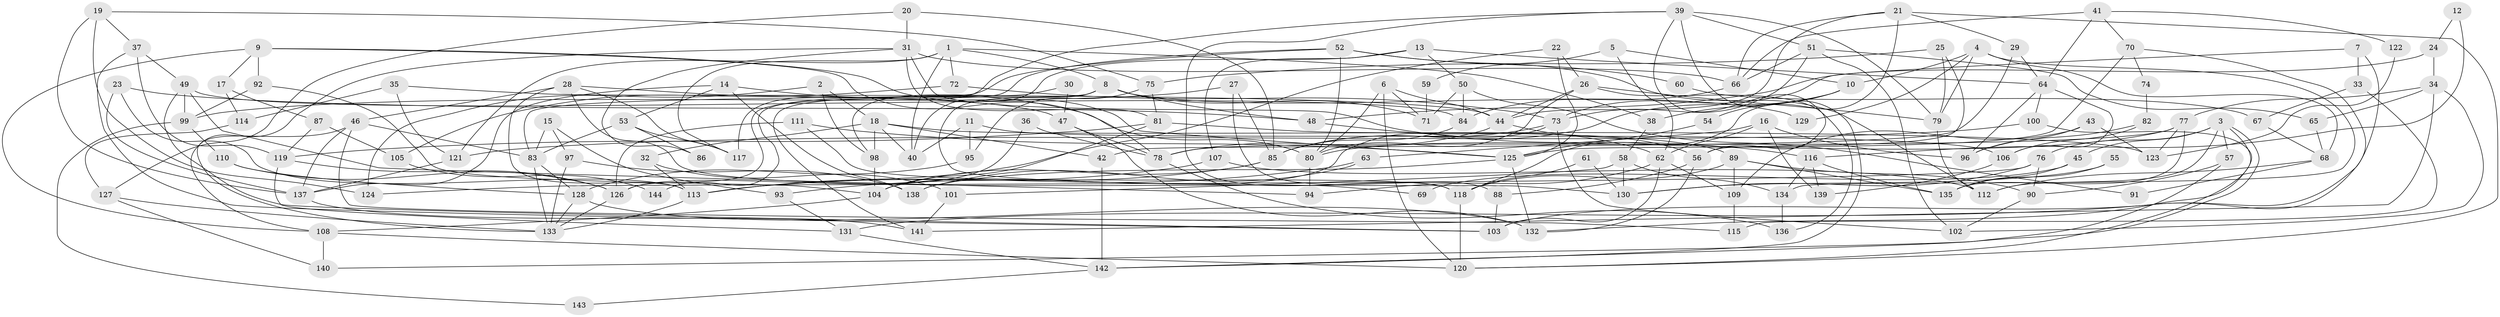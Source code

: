 // coarse degree distribution, {8: 0.09278350515463918, 6: 0.14432989690721648, 9: 0.07216494845360824, 3: 0.25773195876288657, 4: 0.12371134020618557, 5: 0.09278350515463918, 2: 0.12371134020618557, 7: 0.09278350515463918}
// Generated by graph-tools (version 1.1) at 2025/41/03/06/25 10:41:52]
// undirected, 144 vertices, 288 edges
graph export_dot {
graph [start="1"]
  node [color=gray90,style=filled];
  1;
  2;
  3;
  4;
  5;
  6;
  7;
  8;
  9;
  10;
  11;
  12;
  13;
  14;
  15;
  16;
  17;
  18;
  19;
  20;
  21;
  22;
  23;
  24;
  25;
  26;
  27;
  28;
  29;
  30;
  31;
  32;
  33;
  34;
  35;
  36;
  37;
  38;
  39;
  40;
  41;
  42;
  43;
  44;
  45;
  46;
  47;
  48;
  49;
  50;
  51;
  52;
  53;
  54;
  55;
  56;
  57;
  58;
  59;
  60;
  61;
  62;
  63;
  64;
  65;
  66;
  67;
  68;
  69;
  70;
  71;
  72;
  73;
  74;
  75;
  76;
  77;
  78;
  79;
  80;
  81;
  82;
  83;
  84;
  85;
  86;
  87;
  88;
  89;
  90;
  91;
  92;
  93;
  94;
  95;
  96;
  97;
  98;
  99;
  100;
  101;
  102;
  103;
  104;
  105;
  106;
  107;
  108;
  109;
  110;
  111;
  112;
  113;
  114;
  115;
  116;
  117;
  118;
  119;
  120;
  121;
  122;
  123;
  124;
  125;
  126;
  127;
  128;
  129;
  130;
  131;
  132;
  133;
  134;
  135;
  136;
  137;
  138;
  139;
  140;
  141;
  142;
  143;
  144;
  1 -- 38;
  1 -- 8;
  1 -- 40;
  1 -- 72;
  1 -- 117;
  1 -- 121;
  2 -- 98;
  2 -- 124;
  2 -- 18;
  3 -- 140;
  3 -- 132;
  3 -- 45;
  3 -- 57;
  3 -- 76;
  3 -- 112;
  4 -- 79;
  4 -- 134;
  4 -- 10;
  4 -- 68;
  4 -- 129;
  5 -- 10;
  5 -- 62;
  5 -- 59;
  6 -- 120;
  6 -- 80;
  6 -- 44;
  6 -- 71;
  7 -- 73;
  7 -- 131;
  7 -- 33;
  8 -- 71;
  8 -- 141;
  8 -- 48;
  8 -- 129;
  8 -- 130;
  8 -- 144;
  9 -- 78;
  9 -- 92;
  9 -- 17;
  9 -- 108;
  9 -- 125;
  10 -- 85;
  10 -- 38;
  10 -- 54;
  11 -- 95;
  11 -- 40;
  11 -- 106;
  12 -- 24;
  12 -- 116;
  13 -- 107;
  13 -- 40;
  13 -- 50;
  13 -- 64;
  14 -- 80;
  14 -- 53;
  14 -- 137;
  14 -- 138;
  15 -- 83;
  15 -- 97;
  15 -- 93;
  16 -- 63;
  16 -- 62;
  16 -- 96;
  16 -- 139;
  17 -- 114;
  17 -- 87;
  18 -- 42;
  18 -- 32;
  18 -- 40;
  18 -- 98;
  18 -- 123;
  19 -- 75;
  19 -- 37;
  19 -- 124;
  19 -- 137;
  20 -- 85;
  20 -- 31;
  20 -- 127;
  21 -- 44;
  21 -- 118;
  21 -- 29;
  21 -- 66;
  21 -- 120;
  22 -- 125;
  22 -- 26;
  22 -- 113;
  23 -- 137;
  23 -- 113;
  23 -- 48;
  24 -- 34;
  24 -- 48;
  25 -- 56;
  25 -- 79;
  25 -- 75;
  26 -- 80;
  26 -- 79;
  26 -- 44;
  26 -- 136;
  27 -- 88;
  27 -- 99;
  27 -- 85;
  28 -- 113;
  28 -- 117;
  28 -- 46;
  28 -- 47;
  28 -- 69;
  29 -- 64;
  29 -- 42;
  30 -- 47;
  30 -- 98;
  31 -- 108;
  31 -- 116;
  31 -- 66;
  31 -- 81;
  31 -- 86;
  32 -- 113;
  32 -- 101;
  33 -- 115;
  33 -- 67;
  34 -- 102;
  34 -- 77;
  34 -- 65;
  34 -- 141;
  35 -- 44;
  35 -- 121;
  35 -- 114;
  36 -- 78;
  36 -- 126;
  37 -- 103;
  37 -- 119;
  37 -- 49;
  38 -- 58;
  39 -- 118;
  39 -- 51;
  39 -- 56;
  39 -- 79;
  39 -- 117;
  39 -- 142;
  41 -- 64;
  41 -- 66;
  41 -- 70;
  41 -- 122;
  42 -- 142;
  43 -- 96;
  43 -- 123;
  43 -- 109;
  44 -- 56;
  44 -- 78;
  45 -- 135;
  45 -- 69;
  46 -- 137;
  46 -- 83;
  46 -- 115;
  46 -- 133;
  47 -- 78;
  47 -- 132;
  48 -- 62;
  49 -- 84;
  49 -- 94;
  49 -- 99;
  49 -- 103;
  50 -- 84;
  50 -- 71;
  50 -- 91;
  51 -- 66;
  51 -- 65;
  51 -- 73;
  51 -- 102;
  52 -- 83;
  52 -- 126;
  52 -- 60;
  52 -- 80;
  52 -- 112;
  53 -- 117;
  53 -- 83;
  53 -- 86;
  54 -- 125;
  55 -- 130;
  55 -- 135;
  56 -- 88;
  56 -- 132;
  57 -- 90;
  57 -- 142;
  58 -- 130;
  58 -- 101;
  58 -- 134;
  59 -- 71;
  60 -- 67;
  61 -- 118;
  61 -- 130;
  62 -- 103;
  62 -- 94;
  62 -- 109;
  63 -- 138;
  63 -- 113;
  64 -- 100;
  64 -- 96;
  64 -- 106;
  65 -- 68;
  66 -- 84;
  67 -- 68;
  68 -- 112;
  68 -- 91;
  70 -- 125;
  70 -- 74;
  70 -- 103;
  72 -- 73;
  72 -- 105;
  73 -- 104;
  73 -- 85;
  73 -- 102;
  74 -- 82;
  75 -- 81;
  75 -- 95;
  76 -- 90;
  76 -- 124;
  76 -- 130;
  77 -- 135;
  77 -- 80;
  77 -- 78;
  77 -- 123;
  78 -- 136;
  79 -- 112;
  80 -- 94;
  81 -- 119;
  81 -- 89;
  81 -- 104;
  82 -- 96;
  82 -- 106;
  83 -- 133;
  83 -- 128;
  84 -- 85;
  85 -- 93;
  85 -- 104;
  87 -- 119;
  87 -- 105;
  88 -- 103;
  89 -- 109;
  89 -- 90;
  89 -- 118;
  89 -- 135;
  90 -- 102;
  92 -- 99;
  92 -- 104;
  93 -- 131;
  95 -- 128;
  97 -- 133;
  97 -- 138;
  98 -- 104;
  99 -- 110;
  99 -- 143;
  100 -- 120;
  100 -- 121;
  101 -- 141;
  104 -- 108;
  105 -- 144;
  106 -- 139;
  107 -- 113;
  107 -- 112;
  108 -- 120;
  108 -- 140;
  109 -- 115;
  110 -- 126;
  110 -- 128;
  111 -- 125;
  111 -- 118;
  111 -- 126;
  113 -- 133;
  114 -- 127;
  116 -- 139;
  116 -- 134;
  116 -- 135;
  118 -- 120;
  119 -- 126;
  119 -- 131;
  121 -- 137;
  122 -- 123;
  125 -- 132;
  125 -- 138;
  126 -- 133;
  127 -- 133;
  127 -- 140;
  128 -- 132;
  128 -- 133;
  131 -- 142;
  134 -- 136;
  137 -- 141;
  142 -- 143;
}
